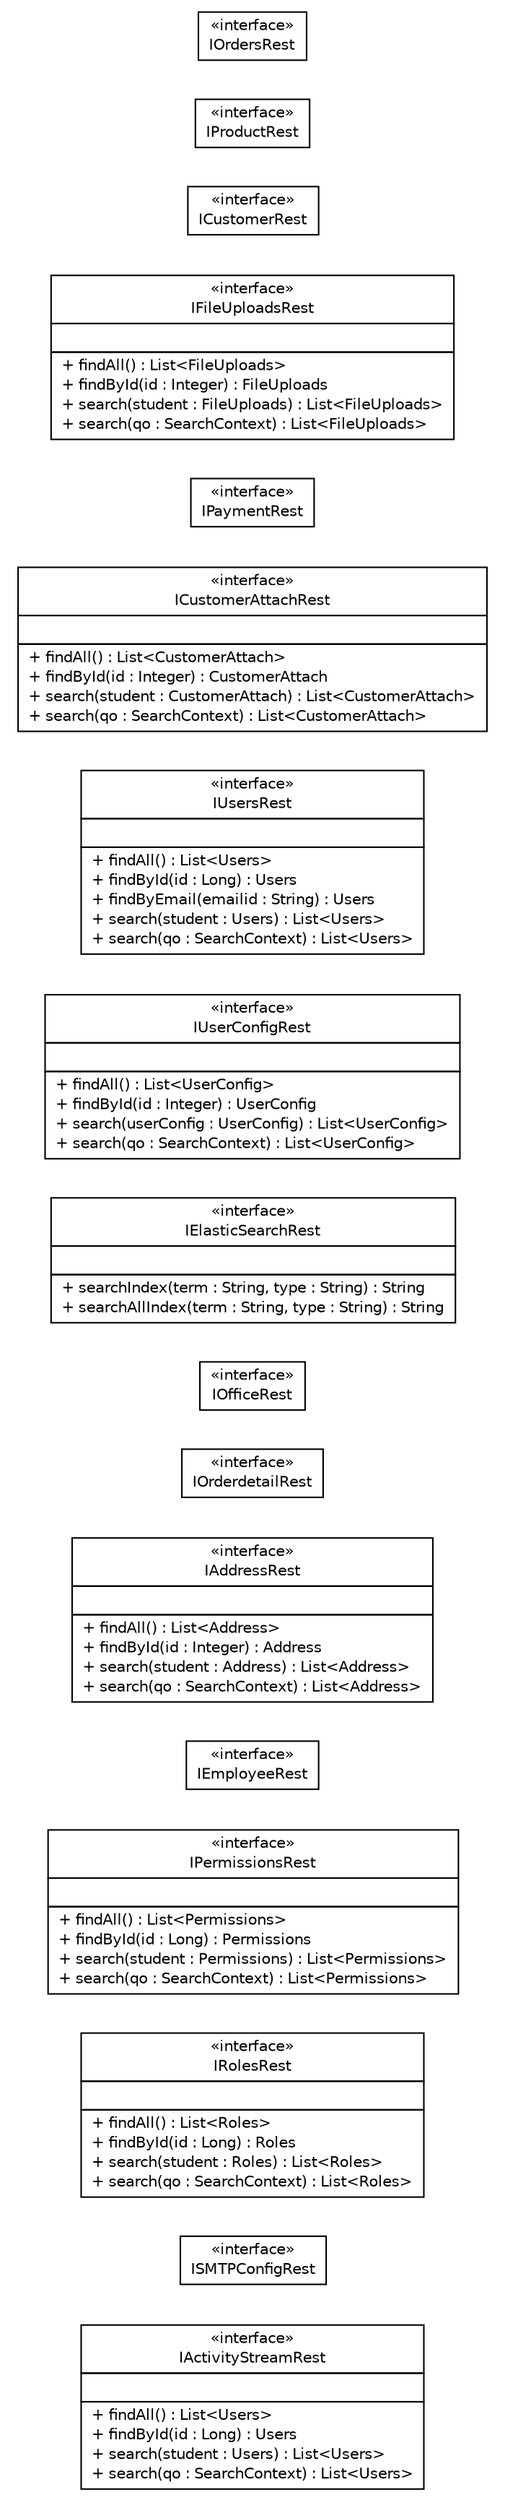 #!/usr/local/bin/dot
#
# Class diagram 
# Generated by UMLGraph version 5.1 (http://www.umlgraph.org/)
#

digraph G {
	edge [fontname="Helvetica",fontsize=10,labelfontname="Helvetica",labelfontsize=10];
	node [fontname="Helvetica",fontsize=10,shape=plaintext];
	nodesep=0.25;
	ranksep=0.5;
	rankdir=LR;
	// com.inn.headstartdemo.rest.IActivityStreamRest
	c4688 [label=<<table title="com.inn.headstartdemo.rest.IActivityStreamRest" border="0" cellborder="1" cellspacing="0" cellpadding="2" port="p" href="./IActivityStreamRest.html">
		<tr><td><table border="0" cellspacing="0" cellpadding="1">
<tr><td align="center" balign="center"> &#171;interface&#187; </td></tr>
<tr><td align="center" balign="center"> IActivityStreamRest </td></tr>
		</table></td></tr>
		<tr><td><table border="0" cellspacing="0" cellpadding="1">
<tr><td align="left" balign="left">  </td></tr>
		</table></td></tr>
		<tr><td><table border="0" cellspacing="0" cellpadding="1">
<tr><td align="left" balign="left"> + findAll() : List&lt;Users&gt; </td></tr>
<tr><td align="left" balign="left"> + findById(id : Long) : Users </td></tr>
<tr><td align="left" balign="left"> + search(student : Users) : List&lt;Users&gt; </td></tr>
<tr><td align="left" balign="left"> + search(qo : SearchContext) : List&lt;Users&gt; </td></tr>
		</table></td></tr>
		</table>>, fontname="Helvetica", fontcolor="black", fontsize=10.0];
	// com.inn.headstartdemo.rest.ISMTPConfigRest
	c4689 [label=<<table title="com.inn.headstartdemo.rest.ISMTPConfigRest" border="0" cellborder="1" cellspacing="0" cellpadding="2" port="p" href="./ISMTPConfigRest.html">
		<tr><td><table border="0" cellspacing="0" cellpadding="1">
<tr><td align="center" balign="center"> &#171;interface&#187; </td></tr>
<tr><td align="center" balign="center"> ISMTPConfigRest </td></tr>
		</table></td></tr>
		</table>>, fontname="Helvetica", fontcolor="black", fontsize=10.0];
	// com.inn.headstartdemo.rest.IRolesRest
	c4690 [label=<<table title="com.inn.headstartdemo.rest.IRolesRest" border="0" cellborder="1" cellspacing="0" cellpadding="2" port="p" href="./IRolesRest.html">
		<tr><td><table border="0" cellspacing="0" cellpadding="1">
<tr><td align="center" balign="center"> &#171;interface&#187; </td></tr>
<tr><td align="center" balign="center"> IRolesRest </td></tr>
		</table></td></tr>
		<tr><td><table border="0" cellspacing="0" cellpadding="1">
<tr><td align="left" balign="left">  </td></tr>
		</table></td></tr>
		<tr><td><table border="0" cellspacing="0" cellpadding="1">
<tr><td align="left" balign="left"> + findAll() : List&lt;Roles&gt; </td></tr>
<tr><td align="left" balign="left"> + findById(id : Long) : Roles </td></tr>
<tr><td align="left" balign="left"> + search(student : Roles) : List&lt;Roles&gt; </td></tr>
<tr><td align="left" balign="left"> + search(qo : SearchContext) : List&lt;Roles&gt; </td></tr>
		</table></td></tr>
		</table>>, fontname="Helvetica", fontcolor="black", fontsize=10.0];
	// com.inn.headstartdemo.rest.IPermissionsRest
	c4691 [label=<<table title="com.inn.headstartdemo.rest.IPermissionsRest" border="0" cellborder="1" cellspacing="0" cellpadding="2" port="p" href="./IPermissionsRest.html">
		<tr><td><table border="0" cellspacing="0" cellpadding="1">
<tr><td align="center" balign="center"> &#171;interface&#187; </td></tr>
<tr><td align="center" balign="center"> IPermissionsRest </td></tr>
		</table></td></tr>
		<tr><td><table border="0" cellspacing="0" cellpadding="1">
<tr><td align="left" balign="left">  </td></tr>
		</table></td></tr>
		<tr><td><table border="0" cellspacing="0" cellpadding="1">
<tr><td align="left" balign="left"> + findAll() : List&lt;Permissions&gt; </td></tr>
<tr><td align="left" balign="left"> + findById(id : Long) : Permissions </td></tr>
<tr><td align="left" balign="left"> + search(student : Permissions) : List&lt;Permissions&gt; </td></tr>
<tr><td align="left" balign="left"> + search(qo : SearchContext) : List&lt;Permissions&gt; </td></tr>
		</table></td></tr>
		</table>>, fontname="Helvetica", fontcolor="black", fontsize=10.0];
	// com.inn.headstartdemo.rest.IEmployeeRest
	c4692 [label=<<table title="com.inn.headstartdemo.rest.IEmployeeRest" border="0" cellborder="1" cellspacing="0" cellpadding="2" port="p" href="./IEmployeeRest.html">
		<tr><td><table border="0" cellspacing="0" cellpadding="1">
<tr><td align="center" balign="center"> &#171;interface&#187; </td></tr>
<tr><td align="center" balign="center"> IEmployeeRest </td></tr>
		</table></td></tr>
		</table>>, fontname="Helvetica", fontcolor="black", fontsize=10.0];
	// com.inn.headstartdemo.rest.IAddressRest
	c4693 [label=<<table title="com.inn.headstartdemo.rest.IAddressRest" border="0" cellborder="1" cellspacing="0" cellpadding="2" port="p" href="./IAddressRest.html">
		<tr><td><table border="0" cellspacing="0" cellpadding="1">
<tr><td align="center" balign="center"> &#171;interface&#187; </td></tr>
<tr><td align="center" balign="center"> IAddressRest </td></tr>
		</table></td></tr>
		<tr><td><table border="0" cellspacing="0" cellpadding="1">
<tr><td align="left" balign="left">  </td></tr>
		</table></td></tr>
		<tr><td><table border="0" cellspacing="0" cellpadding="1">
<tr><td align="left" balign="left"> + findAll() : List&lt;Address&gt; </td></tr>
<tr><td align="left" balign="left"> + findById(id : Integer) : Address </td></tr>
<tr><td align="left" balign="left"> + search(student : Address) : List&lt;Address&gt; </td></tr>
<tr><td align="left" balign="left"> + search(qo : SearchContext) : List&lt;Address&gt; </td></tr>
		</table></td></tr>
		</table>>, fontname="Helvetica", fontcolor="black", fontsize=10.0];
	// com.inn.headstartdemo.rest.IOrderdetailRest
	c4694 [label=<<table title="com.inn.headstartdemo.rest.IOrderdetailRest" border="0" cellborder="1" cellspacing="0" cellpadding="2" port="p" href="./IOrderdetailRest.html">
		<tr><td><table border="0" cellspacing="0" cellpadding="1">
<tr><td align="center" balign="center"> &#171;interface&#187; </td></tr>
<tr><td align="center" balign="center"> IOrderdetailRest </td></tr>
		</table></td></tr>
		</table>>, fontname="Helvetica", fontcolor="black", fontsize=10.0];
	// com.inn.headstartdemo.rest.IOfficeRest
	c4695 [label=<<table title="com.inn.headstartdemo.rest.IOfficeRest" border="0" cellborder="1" cellspacing="0" cellpadding="2" port="p" href="./IOfficeRest.html">
		<tr><td><table border="0" cellspacing="0" cellpadding="1">
<tr><td align="center" balign="center"> &#171;interface&#187; </td></tr>
<tr><td align="center" balign="center"> IOfficeRest </td></tr>
		</table></td></tr>
		</table>>, fontname="Helvetica", fontcolor="black", fontsize=10.0];
	// com.inn.headstartdemo.rest.IElasticSearchRest
	c4696 [label=<<table title="com.inn.headstartdemo.rest.IElasticSearchRest" border="0" cellborder="1" cellspacing="0" cellpadding="2" port="p" href="./IElasticSearchRest.html">
		<tr><td><table border="0" cellspacing="0" cellpadding="1">
<tr><td align="center" balign="center"> &#171;interface&#187; </td></tr>
<tr><td align="center" balign="center"> IElasticSearchRest </td></tr>
		</table></td></tr>
		<tr><td><table border="0" cellspacing="0" cellpadding="1">
<tr><td align="left" balign="left">  </td></tr>
		</table></td></tr>
		<tr><td><table border="0" cellspacing="0" cellpadding="1">
<tr><td align="left" balign="left"> + searchIndex(term : String, type : String) : String </td></tr>
<tr><td align="left" balign="left"> + searchAllIndex(term : String, type : String) : String </td></tr>
		</table></td></tr>
		</table>>, fontname="Helvetica", fontcolor="black", fontsize=10.0];
	// com.inn.headstartdemo.rest.IUserConfigRest
	c4697 [label=<<table title="com.inn.headstartdemo.rest.IUserConfigRest" border="0" cellborder="1" cellspacing="0" cellpadding="2" port="p" href="./IUserConfigRest.html">
		<tr><td><table border="0" cellspacing="0" cellpadding="1">
<tr><td align="center" balign="center"> &#171;interface&#187; </td></tr>
<tr><td align="center" balign="center"> IUserConfigRest </td></tr>
		</table></td></tr>
		<tr><td><table border="0" cellspacing="0" cellpadding="1">
<tr><td align="left" balign="left">  </td></tr>
		</table></td></tr>
		<tr><td><table border="0" cellspacing="0" cellpadding="1">
<tr><td align="left" balign="left"> + findAll() : List&lt;UserConfig&gt; </td></tr>
<tr><td align="left" balign="left"> + findById(id : Integer) : UserConfig </td></tr>
<tr><td align="left" balign="left"> + search(userConfig : UserConfig) : List&lt;UserConfig&gt; </td></tr>
<tr><td align="left" balign="left"> + search(qo : SearchContext) : List&lt;UserConfig&gt; </td></tr>
		</table></td></tr>
		</table>>, fontname="Helvetica", fontcolor="black", fontsize=10.0];
	// com.inn.headstartdemo.rest.IUsersRest
	c4698 [label=<<table title="com.inn.headstartdemo.rest.IUsersRest" border="0" cellborder="1" cellspacing="0" cellpadding="2" port="p" href="./IUsersRest.html">
		<tr><td><table border="0" cellspacing="0" cellpadding="1">
<tr><td align="center" balign="center"> &#171;interface&#187; </td></tr>
<tr><td align="center" balign="center"> IUsersRest </td></tr>
		</table></td></tr>
		<tr><td><table border="0" cellspacing="0" cellpadding="1">
<tr><td align="left" balign="left">  </td></tr>
		</table></td></tr>
		<tr><td><table border="0" cellspacing="0" cellpadding="1">
<tr><td align="left" balign="left"> + findAll() : List&lt;Users&gt; </td></tr>
<tr><td align="left" balign="left"> + findById(id : Long) : Users </td></tr>
<tr><td align="left" balign="left"> + findByEmail(emailid : String) : Users </td></tr>
<tr><td align="left" balign="left"> + search(student : Users) : List&lt;Users&gt; </td></tr>
<tr><td align="left" balign="left"> + search(qo : SearchContext) : List&lt;Users&gt; </td></tr>
		</table></td></tr>
		</table>>, fontname="Helvetica", fontcolor="black", fontsize=10.0];
	// com.inn.headstartdemo.rest.ICustomerAttachRest
	c4699 [label=<<table title="com.inn.headstartdemo.rest.ICustomerAttachRest" border="0" cellborder="1" cellspacing="0" cellpadding="2" port="p" href="./ICustomerAttachRest.html">
		<tr><td><table border="0" cellspacing="0" cellpadding="1">
<tr><td align="center" balign="center"> &#171;interface&#187; </td></tr>
<tr><td align="center" balign="center"> ICustomerAttachRest </td></tr>
		</table></td></tr>
		<tr><td><table border="0" cellspacing="0" cellpadding="1">
<tr><td align="left" balign="left">  </td></tr>
		</table></td></tr>
		<tr><td><table border="0" cellspacing="0" cellpadding="1">
<tr><td align="left" balign="left"> + findAll() : List&lt;CustomerAttach&gt; </td></tr>
<tr><td align="left" balign="left"> + findById(id : Integer) : CustomerAttach </td></tr>
<tr><td align="left" balign="left"> + search(student : CustomerAttach) : List&lt;CustomerAttach&gt; </td></tr>
<tr><td align="left" balign="left"> + search(qo : SearchContext) : List&lt;CustomerAttach&gt; </td></tr>
		</table></td></tr>
		</table>>, fontname="Helvetica", fontcolor="black", fontsize=10.0];
	// com.inn.headstartdemo.rest.IPaymentRest
	c4700 [label=<<table title="com.inn.headstartdemo.rest.IPaymentRest" border="0" cellborder="1" cellspacing="0" cellpadding="2" port="p" href="./IPaymentRest.html">
		<tr><td><table border="0" cellspacing="0" cellpadding="1">
<tr><td align="center" balign="center"> &#171;interface&#187; </td></tr>
<tr><td align="center" balign="center"> IPaymentRest </td></tr>
		</table></td></tr>
		</table>>, fontname="Helvetica", fontcolor="black", fontsize=10.0];
	// com.inn.headstartdemo.rest.IFileUploadsRest
	c4701 [label=<<table title="com.inn.headstartdemo.rest.IFileUploadsRest" border="0" cellborder="1" cellspacing="0" cellpadding="2" port="p" href="./IFileUploadsRest.html">
		<tr><td><table border="0" cellspacing="0" cellpadding="1">
<tr><td align="center" balign="center"> &#171;interface&#187; </td></tr>
<tr><td align="center" balign="center"> IFileUploadsRest </td></tr>
		</table></td></tr>
		<tr><td><table border="0" cellspacing="0" cellpadding="1">
<tr><td align="left" balign="left">  </td></tr>
		</table></td></tr>
		<tr><td><table border="0" cellspacing="0" cellpadding="1">
<tr><td align="left" balign="left"> + findAll() : List&lt;FileUploads&gt; </td></tr>
<tr><td align="left" balign="left"> + findById(id : Integer) : FileUploads </td></tr>
<tr><td align="left" balign="left"> + search(student : FileUploads) : List&lt;FileUploads&gt; </td></tr>
<tr><td align="left" balign="left"> + search(qo : SearchContext) : List&lt;FileUploads&gt; </td></tr>
		</table></td></tr>
		</table>>, fontname="Helvetica", fontcolor="black", fontsize=10.0];
	// com.inn.headstartdemo.rest.ICustomerRest
	c4702 [label=<<table title="com.inn.headstartdemo.rest.ICustomerRest" border="0" cellborder="1" cellspacing="0" cellpadding="2" port="p" href="./ICustomerRest.html">
		<tr><td><table border="0" cellspacing="0" cellpadding="1">
<tr><td align="center" balign="center"> &#171;interface&#187; </td></tr>
<tr><td align="center" balign="center"> ICustomerRest </td></tr>
		</table></td></tr>
		</table>>, fontname="Helvetica", fontcolor="black", fontsize=10.0];
	// com.inn.headstartdemo.rest.IProductRest
	c4703 [label=<<table title="com.inn.headstartdemo.rest.IProductRest" border="0" cellborder="1" cellspacing="0" cellpadding="2" port="p" href="./IProductRest.html">
		<tr><td><table border="0" cellspacing="0" cellpadding="1">
<tr><td align="center" balign="center"> &#171;interface&#187; </td></tr>
<tr><td align="center" balign="center"> IProductRest </td></tr>
		</table></td></tr>
		</table>>, fontname="Helvetica", fontcolor="black", fontsize=10.0];
	// com.inn.headstartdemo.rest.IOrdersRest
	c4704 [label=<<table title="com.inn.headstartdemo.rest.IOrdersRest" border="0" cellborder="1" cellspacing="0" cellpadding="2" port="p" href="./IOrdersRest.html">
		<tr><td><table border="0" cellspacing="0" cellpadding="1">
<tr><td align="center" balign="center"> &#171;interface&#187; </td></tr>
<tr><td align="center" balign="center"> IOrdersRest </td></tr>
		</table></td></tr>
		</table>>, fontname="Helvetica", fontcolor="black", fontsize=10.0];
}

